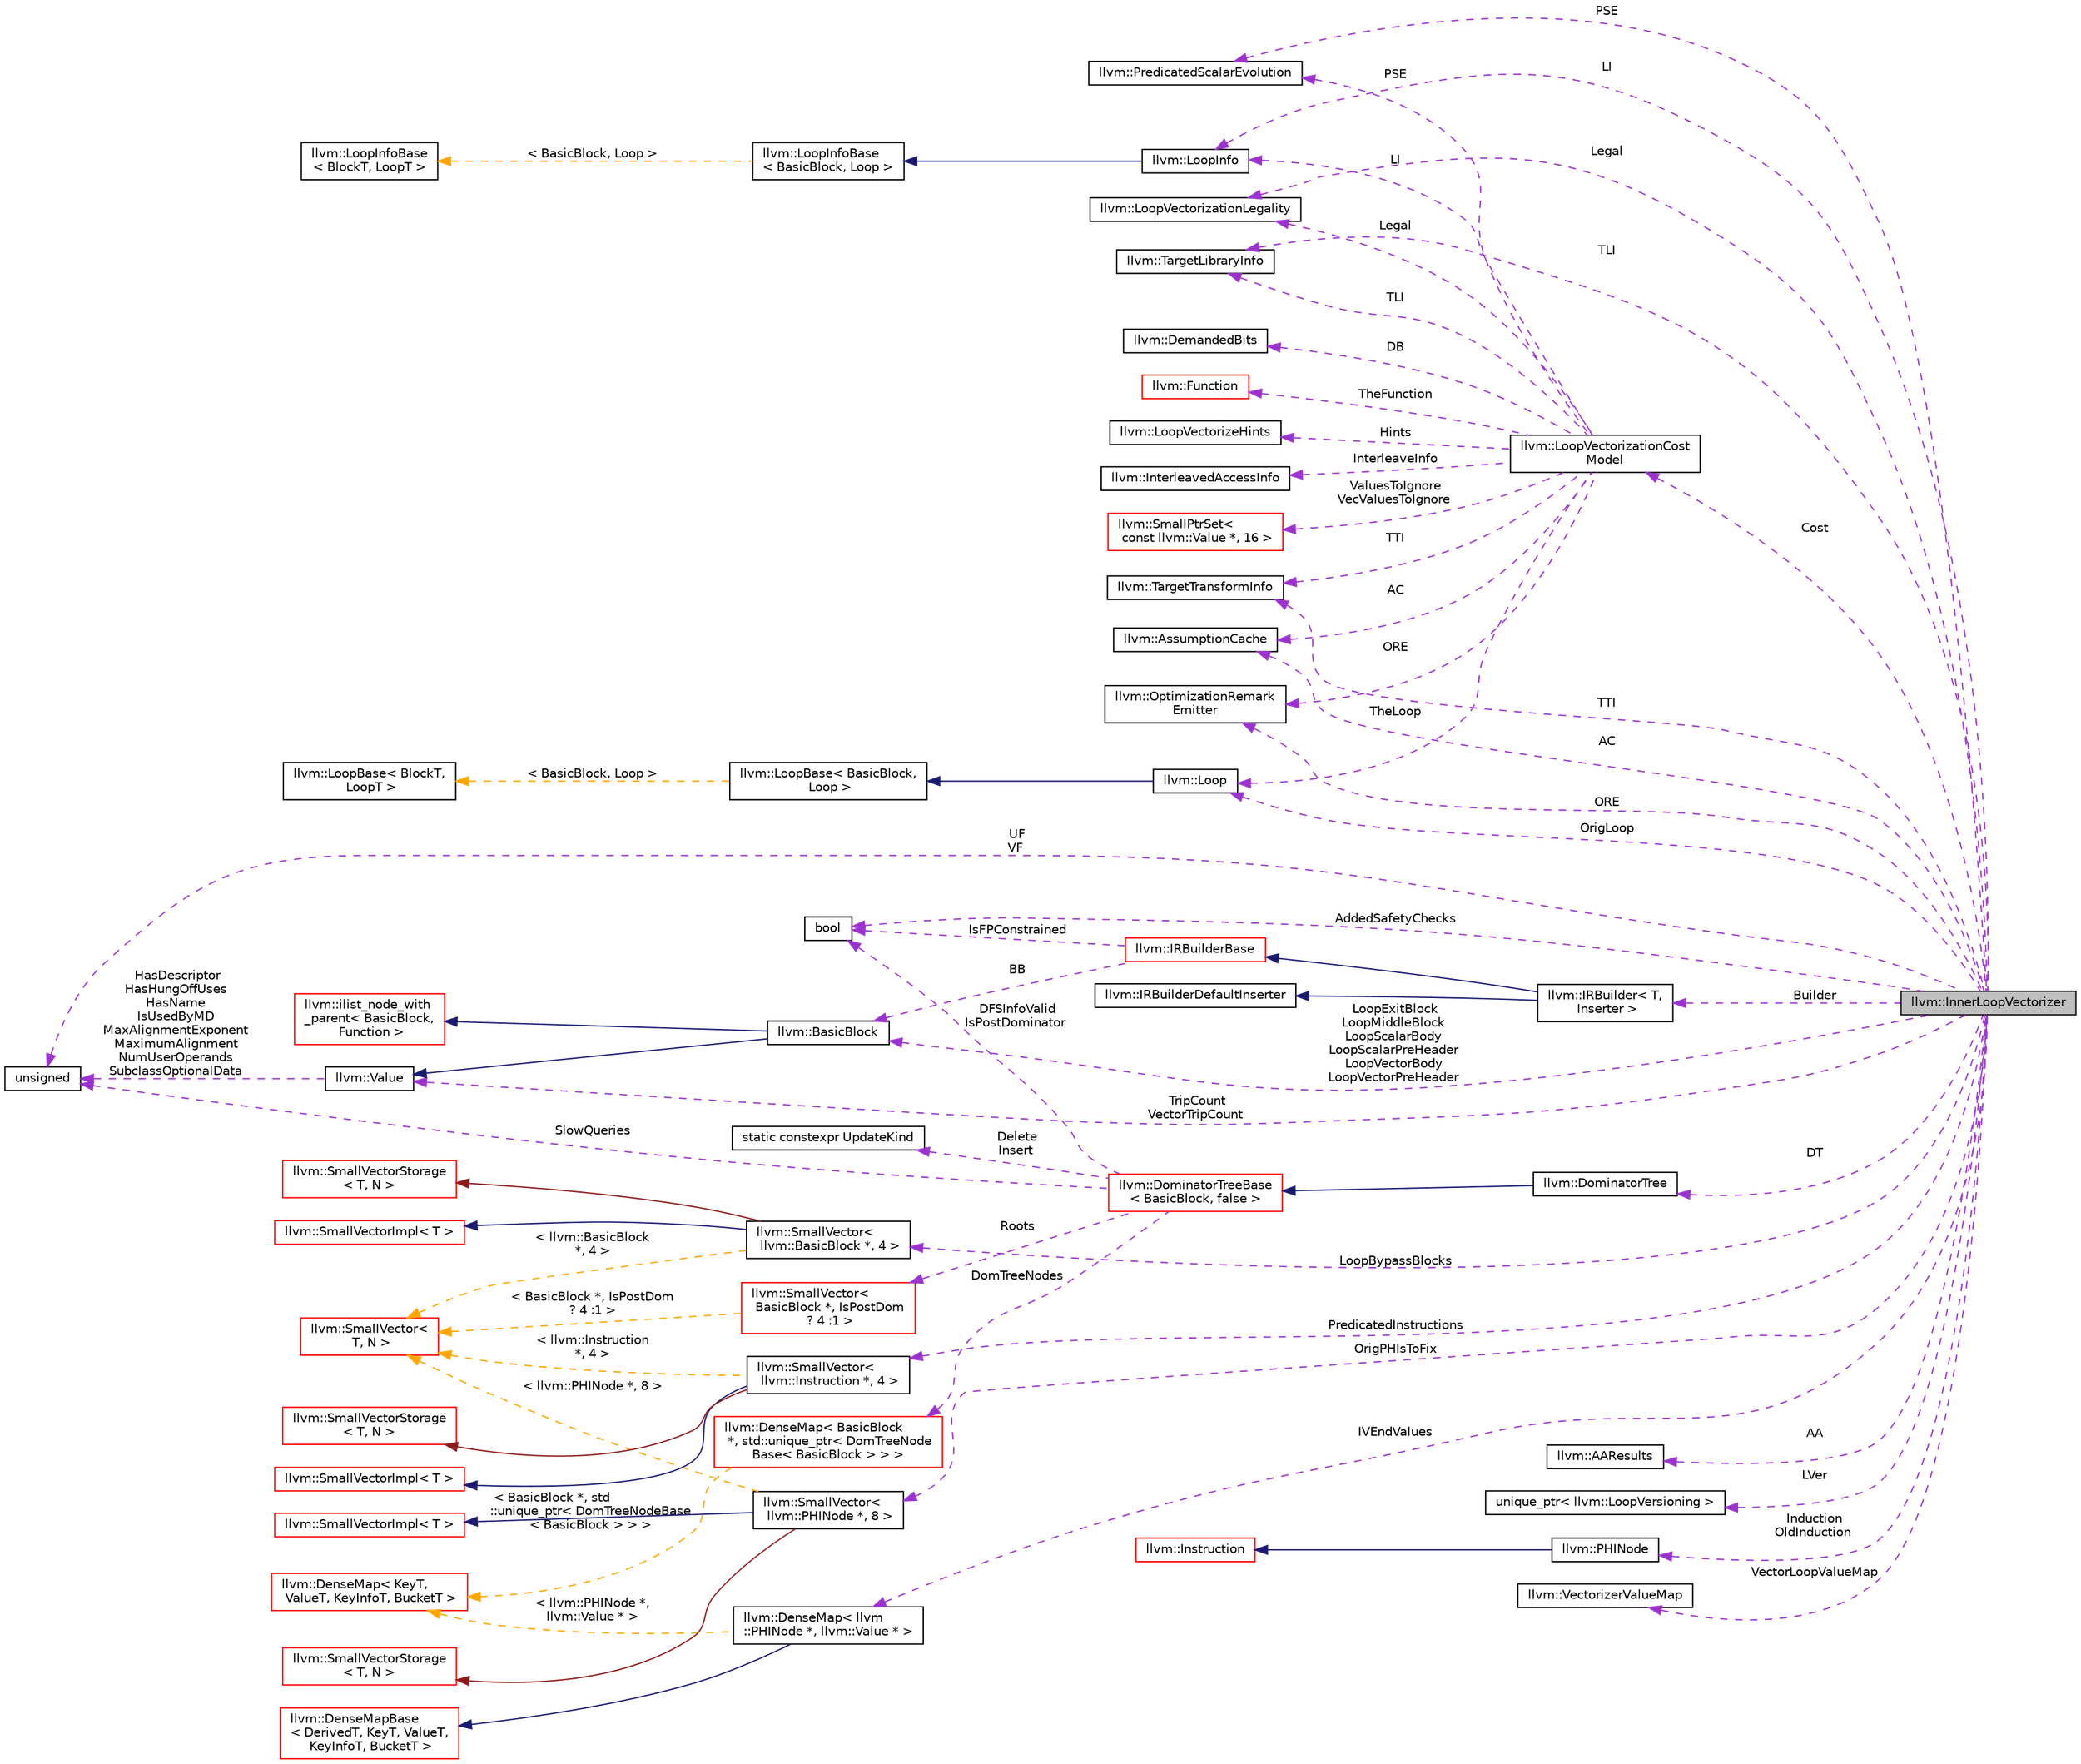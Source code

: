 digraph "llvm::InnerLoopVectorizer"
{
 // LATEX_PDF_SIZE
  bgcolor="transparent";
  edge [fontname="Helvetica",fontsize="10",labelfontname="Helvetica",labelfontsize="10"];
  node [fontname="Helvetica",fontsize="10",shape="box"];
  rankdir="LR";
  Node1 [label="llvm::InnerLoopVectorizer",height=0.2,width=0.4,color="black", fillcolor="grey75", style="filled", fontcolor="black",tooltip="InnerLoopVectorizer vectorizes loops which contain only one basic block to a specified vectorization ..."];
  Node2 -> Node1 [dir="back",color="darkorchid3",fontsize="10",style="dashed",label=" OrigLoop" ,fontname="Helvetica"];
  Node2 [label="llvm::Loop",height=0.2,width=0.4,color="black",URL="$classllvm_1_1Loop.html",tooltip="Represents a single loop in the control flow graph."];
  Node3 -> Node2 [dir="back",color="midnightblue",fontsize="10",style="solid",fontname="Helvetica"];
  Node3 [label="llvm::LoopBase\< BasicBlock,\l Loop \>",height=0.2,width=0.4,color="black",URL="$classllvm_1_1LoopBase.html",tooltip=" "];
  Node4 -> Node3 [dir="back",color="orange",fontsize="10",style="dashed",label=" \< BasicBlock, Loop \>" ,fontname="Helvetica"];
  Node4 [label="llvm::LoopBase\< BlockT,\l LoopT \>",height=0.2,width=0.4,color="black",URL="$classllvm_1_1LoopBase.html",tooltip="Instances of this class are used to represent loops that are detected in the flow graph."];
  Node5 -> Node1 [dir="back",color="darkorchid3",fontsize="10",style="dashed",label=" PSE" ,fontname="Helvetica"];
  Node5 [label="llvm::PredicatedScalarEvolution",height=0.2,width=0.4,color="black",URL="$classllvm_1_1PredicatedScalarEvolution.html",tooltip="An interface layer with SCEV used to manage how we see SCEV expressions for values in the context of ..."];
  Node6 -> Node1 [dir="back",color="darkorchid3",fontsize="10",style="dashed",label=" LI" ,fontname="Helvetica"];
  Node6 [label="llvm::LoopInfo",height=0.2,width=0.4,color="black",URL="$classllvm_1_1LoopInfo.html",tooltip=" "];
  Node7 -> Node6 [dir="back",color="midnightblue",fontsize="10",style="solid",fontname="Helvetica"];
  Node7 [label="llvm::LoopInfoBase\l\< BasicBlock, Loop \>",height=0.2,width=0.4,color="black",URL="$classllvm_1_1LoopInfoBase.html",tooltip=" "];
  Node8 -> Node7 [dir="back",color="orange",fontsize="10",style="dashed",label=" \< BasicBlock, Loop \>" ,fontname="Helvetica"];
  Node8 [label="llvm::LoopInfoBase\l\< BlockT, LoopT \>",height=0.2,width=0.4,color="black",URL="$classllvm_1_1LoopInfoBase.html",tooltip="This class builds and contains all of the top-level loop structures in the specified function."];
  Node9 -> Node1 [dir="back",color="darkorchid3",fontsize="10",style="dashed",label=" DT" ,fontname="Helvetica"];
  Node9 [label="llvm::DominatorTree",height=0.2,width=0.4,color="black",URL="$classllvm_1_1DominatorTree.html",tooltip="Concrete subclass of DominatorTreeBase that is used to compute a normal dominator tree."];
  Node10 -> Node9 [dir="back",color="midnightblue",fontsize="10",style="solid",fontname="Helvetica"];
  Node10 [label="llvm::DominatorTreeBase\l\< BasicBlock, false \>",height=0.2,width=0.4,color="red",URL="$classllvm_1_1DominatorTreeBase.html",tooltip=" "];
  Node11 -> Node10 [dir="back",color="darkorchid3",fontsize="10",style="dashed",label=" DFSInfoValid\nIsPostDominator" ,fontname="Helvetica"];
  Node11 [label="bool",height=0.2,width=0.4,color="black",URL="$classbool.html",tooltip=" "];
  Node12 -> Node10 [dir="back",color="darkorchid3",fontsize="10",style="dashed",label=" Delete\nInsert" ,fontname="Helvetica"];
  Node12 [label="static constexpr UpdateKind",height=0.2,width=0.4,color="black",tooltip=" "];
  Node13 -> Node10 [dir="back",color="darkorchid3",fontsize="10",style="dashed",label=" Roots" ,fontname="Helvetica"];
  Node13 [label="llvm::SmallVector\<\l BasicBlock *, IsPostDom\l ? 4 :1 \>",height=0.2,width=0.4,color="red",URL="$classllvm_1_1SmallVector.html",tooltip=" "];
  Node26 -> Node13 [dir="back",color="orange",fontsize="10",style="dashed",label=" \< BasicBlock *, IsPostDom\l ? 4 :1 \>" ,fontname="Helvetica"];
  Node26 [label="llvm::SmallVector\<\l T, N \>",height=0.2,width=0.4,color="red",URL="$classllvm_1_1SmallVector.html",tooltip="This is a 'vector' (really, a variable-sized array), optimized for the case when the array is small."];
  Node29 -> Node10 [dir="back",color="darkorchid3",fontsize="10",style="dashed",label=" DomTreeNodes" ,fontname="Helvetica"];
  Node29 [label="llvm::DenseMap\< BasicBlock\l *, std::unique_ptr\< DomTreeNode\lBase\< BasicBlock \> \> \>",height=0.2,width=0.4,color="red",URL="$classllvm_1_1DenseMap.html",tooltip=" "];
  Node32 -> Node29 [dir="back",color="orange",fontsize="10",style="dashed",label=" \< BasicBlock *, std\l::unique_ptr\< DomTreeNodeBase\l\< BasicBlock \> \> \>" ,fontname="Helvetica"];
  Node32 [label="llvm::DenseMap\< KeyT,\l ValueT, KeyInfoT, BucketT \>",height=0.2,width=0.4,color="red",URL="$classllvm_1_1DenseMap.html",tooltip=" "];
  Node19 -> Node10 [dir="back",color="darkorchid3",fontsize="10",style="dashed",label=" SlowQueries" ,fontname="Helvetica"];
  Node19 [label="unsigned",height=0.2,width=0.4,color="black",URL="$classunsigned.html",tooltip=" "];
  Node45 -> Node1 [dir="back",color="darkorchid3",fontsize="10",style="dashed",label=" AA" ,fontname="Helvetica"];
  Node45 [label="llvm::AAResults",height=0.2,width=0.4,color="black",URL="$classllvm_1_1AAResults.html",tooltip=" "];
  Node46 -> Node1 [dir="back",color="darkorchid3",fontsize="10",style="dashed",label=" TLI" ,fontname="Helvetica"];
  Node46 [label="llvm::TargetLibraryInfo",height=0.2,width=0.4,color="black",URL="$classllvm_1_1TargetLibraryInfo.html",tooltip="Provides information about what library functions are available for the current target."];
  Node47 -> Node1 [dir="back",color="darkorchid3",fontsize="10",style="dashed",label=" TTI" ,fontname="Helvetica"];
  Node47 [label="llvm::TargetTransformInfo",height=0.2,width=0.4,color="black",URL="$classllvm_1_1TargetTransformInfo.html",tooltip="This pass provides access to the codegen interfaces that are needed for IR-level transformations."];
  Node48 -> Node1 [dir="back",color="darkorchid3",fontsize="10",style="dashed",label=" AC" ,fontname="Helvetica"];
  Node48 [label="llvm::AssumptionCache",height=0.2,width=0.4,color="black",URL="$classllvm_1_1AssumptionCache.html",tooltip="A cache of @llvm.assume calls within a function."];
  Node49 -> Node1 [dir="back",color="darkorchid3",fontsize="10",style="dashed",label=" ORE" ,fontname="Helvetica"];
  Node49 [label="llvm::OptimizationRemark\lEmitter",height=0.2,width=0.4,color="black",URL="$classllvm_1_1OptimizationRemarkEmitter.html",tooltip="The optimization diagnostic interface."];
  Node50 -> Node1 [dir="back",color="darkorchid3",fontsize="10",style="dashed",label=" LVer" ,fontname="Helvetica"];
  Node50 [label="unique_ptr\< llvm::LoopVersioning \>",height=0.2,width=0.4,color="black",tooltip=" "];
  Node19 -> Node1 [dir="back",color="darkorchid3",fontsize="10",style="dashed",label=" UF\nVF" ,fontname="Helvetica"];
  Node51 -> Node1 [dir="back",color="darkorchid3",fontsize="10",style="dashed",label=" Builder" ,fontname="Helvetica"];
  Node51 [label="llvm::IRBuilder\< T,\l Inserter \>",height=0.2,width=0.4,color="black",URL="$classllvm_1_1IRBuilder.html",tooltip="This provides a uniform API for creating instructions and inserting them into a basic block: either a..."];
  Node52 -> Node51 [dir="back",color="midnightblue",fontsize="10",style="solid",fontname="Helvetica"];
  Node52 [label="llvm::IRBuilderBase",height=0.2,width=0.4,color="red",URL="$classllvm_1_1IRBuilderBase.html",tooltip="Common base class shared among various IRBuilders."];
  Node53 -> Node52 [dir="back",color="darkorchid3",fontsize="10",style="dashed",label=" BB" ,fontname="Helvetica"];
  Node53 [label="llvm::BasicBlock",height=0.2,width=0.4,color="black",URL="$classllvm_1_1BasicBlock.html",tooltip="LLVM Basic Block Representation."];
  Node54 -> Node53 [dir="back",color="midnightblue",fontsize="10",style="solid",fontname="Helvetica"];
  Node54 [label="llvm::Value",height=0.2,width=0.4,color="black",URL="$classllvm_1_1Value.html",tooltip="LLVM Value Representation."];
  Node19 -> Node54 [dir="back",color="darkorchid3",fontsize="10",style="dashed",label=" HasDescriptor\nHasHungOffUses\nHasName\nIsUsedByMD\nMaxAlignmentExponent\nMaximumAlignment\nNumUserOperands\nSubclassOptionalData" ,fontname="Helvetica"];
  Node55 -> Node53 [dir="back",color="midnightblue",fontsize="10",style="solid",fontname="Helvetica"];
  Node55 [label="llvm::ilist_node_with\l_parent\< BasicBlock,\l Function \>",height=0.2,width=0.4,color="red",URL="$classllvm_1_1ilist__node__with__parent.html",tooltip=" "];
  Node11 -> Node52 [dir="back",color="darkorchid3",fontsize="10",style="dashed",label=" IsFPConstrained" ,fontname="Helvetica"];
  Node171 -> Node51 [dir="back",color="midnightblue",fontsize="10",style="solid",fontname="Helvetica"];
  Node171 [label="llvm::IRBuilderDefaultInserter",height=0.2,width=0.4,color="black",URL="$classllvm_1_1IRBuilderDefaultInserter.html",tooltip="This provides the default implementation of the IRBuilder 'InsertHelper' method that is called whenev..."];
  Node53 -> Node1 [dir="back",color="darkorchid3",fontsize="10",style="dashed",label=" LoopExitBlock\nLoopMiddleBlock\nLoopScalarBody\nLoopScalarPreHeader\nLoopVectorBody\nLoopVectorPreHeader" ,fontname="Helvetica"];
  Node172 -> Node1 [dir="back",color="darkorchid3",fontsize="10",style="dashed",label=" LoopBypassBlocks" ,fontname="Helvetica"];
  Node172 [label="llvm::SmallVector\<\l llvm::BasicBlock *, 4 \>",height=0.2,width=0.4,color="black",URL="$classllvm_1_1SmallVector.html",tooltip=" "];
  Node173 -> Node172 [dir="back",color="midnightblue",fontsize="10",style="solid",fontname="Helvetica"];
  Node173 [label="llvm::SmallVectorImpl\< T \>",height=0.2,width=0.4,color="red",URL="$classllvm_1_1SmallVectorImpl.html",tooltip="This class consists of common code factored out of the SmallVector class to reduce code duplication b..."];
  Node174 -> Node172 [dir="back",color="firebrick4",fontsize="10",style="solid",fontname="Helvetica"];
  Node174 [label="llvm::SmallVectorStorage\l\< T, N \>",height=0.2,width=0.4,color="red",URL="$structllvm_1_1SmallVectorStorage.html",tooltip="Storage for the SmallVector elements."];
  Node26 -> Node172 [dir="back",color="orange",fontsize="10",style="dashed",label=" \< llvm::BasicBlock\l *, 4 \>" ,fontname="Helvetica"];
  Node175 -> Node1 [dir="back",color="darkorchid3",fontsize="10",style="dashed",label=" Induction\nOldInduction" ,fontname="Helvetica"];
  Node175 [label="llvm::PHINode",height=0.2,width=0.4,color="black",URL="$classllvm_1_1PHINode.html",tooltip=" "];
  Node176 -> Node175 [dir="back",color="midnightblue",fontsize="10",style="solid",fontname="Helvetica"];
  Node176 [label="llvm::Instruction",height=0.2,width=0.4,color="red",URL="$classllvm_1_1Instruction.html",tooltip=" "];
  Node179 -> Node1 [dir="back",color="darkorchid3",fontsize="10",style="dashed",label=" VectorLoopValueMap" ,fontname="Helvetica"];
  Node179 [label="llvm::VectorizerValueMap",height=0.2,width=0.4,color="black",URL="$structllvm_1_1VectorizerValueMap.html",tooltip="This is a helper struct for maintaining vectorization state."];
  Node180 -> Node1 [dir="back",color="darkorchid3",fontsize="10",style="dashed",label=" PredicatedInstructions" ,fontname="Helvetica"];
  Node180 [label="llvm::SmallVector\<\l llvm::Instruction *, 4 \>",height=0.2,width=0.4,color="black",URL="$classllvm_1_1SmallVector.html",tooltip=" "];
  Node181 -> Node180 [dir="back",color="midnightblue",fontsize="10",style="solid",fontname="Helvetica"];
  Node181 [label="llvm::SmallVectorImpl\< T \>",height=0.2,width=0.4,color="red",URL="$classllvm_1_1SmallVectorImpl.html",tooltip="This class consists of common code factored out of the SmallVector class to reduce code duplication b..."];
  Node182 -> Node180 [dir="back",color="firebrick4",fontsize="10",style="solid",fontname="Helvetica"];
  Node182 [label="llvm::SmallVectorStorage\l\< T, N \>",height=0.2,width=0.4,color="red",URL="$structllvm_1_1SmallVectorStorage.html",tooltip="Storage for the SmallVector elements."];
  Node26 -> Node180 [dir="back",color="orange",fontsize="10",style="dashed",label=" \< llvm::Instruction\l *, 4 \>" ,fontname="Helvetica"];
  Node54 -> Node1 [dir="back",color="darkorchid3",fontsize="10",style="dashed",label=" TripCount\nVectorTripCount" ,fontname="Helvetica"];
  Node183 -> Node1 [dir="back",color="darkorchid3",fontsize="10",style="dashed",label=" Legal" ,fontname="Helvetica"];
  Node183 [label="llvm::LoopVectorizationLegality",height=0.2,width=0.4,color="black",URL="$classllvm_1_1LoopVectorizationLegality.html",tooltip="LoopVectorizationLegality checks if it is legal to vectorize a loop, and to what vectorization factor..."];
  Node184 -> Node1 [dir="back",color="darkorchid3",fontsize="10",style="dashed",label=" Cost" ,fontname="Helvetica"];
  Node184 [label="llvm::LoopVectorizationCost\lModel",height=0.2,width=0.4,color="black",URL="$classllvm_1_1LoopVectorizationCostModel.html",tooltip="LoopVectorizationCostModel - estimates the expected speedups due to vectorization."];
  Node2 -> Node184 [dir="back",color="darkorchid3",fontsize="10",style="dashed",label=" TheLoop" ,fontname="Helvetica"];
  Node5 -> Node184 [dir="back",color="darkorchid3",fontsize="10",style="dashed",label=" PSE" ,fontname="Helvetica"];
  Node6 -> Node184 [dir="back",color="darkorchid3",fontsize="10",style="dashed",label=" LI" ,fontname="Helvetica"];
  Node183 -> Node184 [dir="back",color="darkorchid3",fontsize="10",style="dashed",label=" Legal" ,fontname="Helvetica"];
  Node47 -> Node184 [dir="back",color="darkorchid3",fontsize="10",style="dashed",label=" TTI" ,fontname="Helvetica"];
  Node46 -> Node184 [dir="back",color="darkorchid3",fontsize="10",style="dashed",label=" TLI" ,fontname="Helvetica"];
  Node185 -> Node184 [dir="back",color="darkorchid3",fontsize="10",style="dashed",label=" DB" ,fontname="Helvetica"];
  Node185 [label="llvm::DemandedBits",height=0.2,width=0.4,color="black",URL="$classllvm_1_1DemandedBits.html",tooltip=" "];
  Node48 -> Node184 [dir="back",color="darkorchid3",fontsize="10",style="dashed",label=" AC" ,fontname="Helvetica"];
  Node49 -> Node184 [dir="back",color="darkorchid3",fontsize="10",style="dashed",label=" ORE" ,fontname="Helvetica"];
  Node186 -> Node184 [dir="back",color="darkorchid3",fontsize="10",style="dashed",label=" TheFunction" ,fontname="Helvetica"];
  Node186 [label="llvm::Function",height=0.2,width=0.4,color="red",URL="$classllvm_1_1Function.html",tooltip=" "];
  Node194 -> Node184 [dir="back",color="darkorchid3",fontsize="10",style="dashed",label=" Hints" ,fontname="Helvetica"];
  Node194 [label="llvm::LoopVectorizeHints",height=0.2,width=0.4,color="black",URL="$classllvm_1_1LoopVectorizeHints.html",tooltip="Utility class for getting and setting loop vectorizer hints in the form of loop metadata."];
  Node195 -> Node184 [dir="back",color="darkorchid3",fontsize="10",style="dashed",label=" InterleaveInfo" ,fontname="Helvetica"];
  Node195 [label="llvm::InterleavedAccessInfo",height=0.2,width=0.4,color="black",URL="$classllvm_1_1InterleavedAccessInfo.html",tooltip="Drive the analysis of interleaved memory accesses in the loop."];
  Node196 -> Node184 [dir="back",color="darkorchid3",fontsize="10",style="dashed",label=" ValuesToIgnore\nVecValuesToIgnore" ,fontname="Helvetica"];
  Node196 [label="llvm::SmallPtrSet\<\l const llvm::Value *, 16 \>",height=0.2,width=0.4,color="red",URL="$classllvm_1_1SmallPtrSet.html",tooltip=" "];
  Node11 -> Node1 [dir="back",color="darkorchid3",fontsize="10",style="dashed",label=" AddedSafetyChecks" ,fontname="Helvetica"];
  Node198 -> Node1 [dir="back",color="darkorchid3",fontsize="10",style="dashed",label=" IVEndValues" ,fontname="Helvetica"];
  Node198 [label="llvm::DenseMap\< llvm\l::PHINode *, llvm::Value * \>",height=0.2,width=0.4,color="black",URL="$classllvm_1_1DenseMap.html",tooltip=" "];
  Node199 -> Node198 [dir="back",color="midnightblue",fontsize="10",style="solid",fontname="Helvetica"];
  Node199 [label="llvm::DenseMapBase\l\< DerivedT, KeyT, ValueT,\l KeyInfoT, BucketT \>",height=0.2,width=0.4,color="red",URL="$classllvm_1_1DenseMapBase.html",tooltip=" "];
  Node32 -> Node198 [dir="back",color="orange",fontsize="10",style="dashed",label=" \< llvm::PHINode *,\l llvm::Value * \>" ,fontname="Helvetica"];
  Node200 -> Node1 [dir="back",color="darkorchid3",fontsize="10",style="dashed",label=" OrigPHIsToFix" ,fontname="Helvetica"];
  Node200 [label="llvm::SmallVector\<\l llvm::PHINode *, 8 \>",height=0.2,width=0.4,color="black",URL="$classllvm_1_1SmallVector.html",tooltip=" "];
  Node201 -> Node200 [dir="back",color="midnightblue",fontsize="10",style="solid",fontname="Helvetica"];
  Node201 [label="llvm::SmallVectorImpl\< T \>",height=0.2,width=0.4,color="red",URL="$classllvm_1_1SmallVectorImpl.html",tooltip="This class consists of common code factored out of the SmallVector class to reduce code duplication b..."];
  Node202 -> Node200 [dir="back",color="firebrick4",fontsize="10",style="solid",fontname="Helvetica"];
  Node202 [label="llvm::SmallVectorStorage\l\< T, N \>",height=0.2,width=0.4,color="red",URL="$structllvm_1_1SmallVectorStorage.html",tooltip="Storage for the SmallVector elements."];
  Node26 -> Node200 [dir="back",color="orange",fontsize="10",style="dashed",label=" \< llvm::PHINode *, 8 \>" ,fontname="Helvetica"];
}
